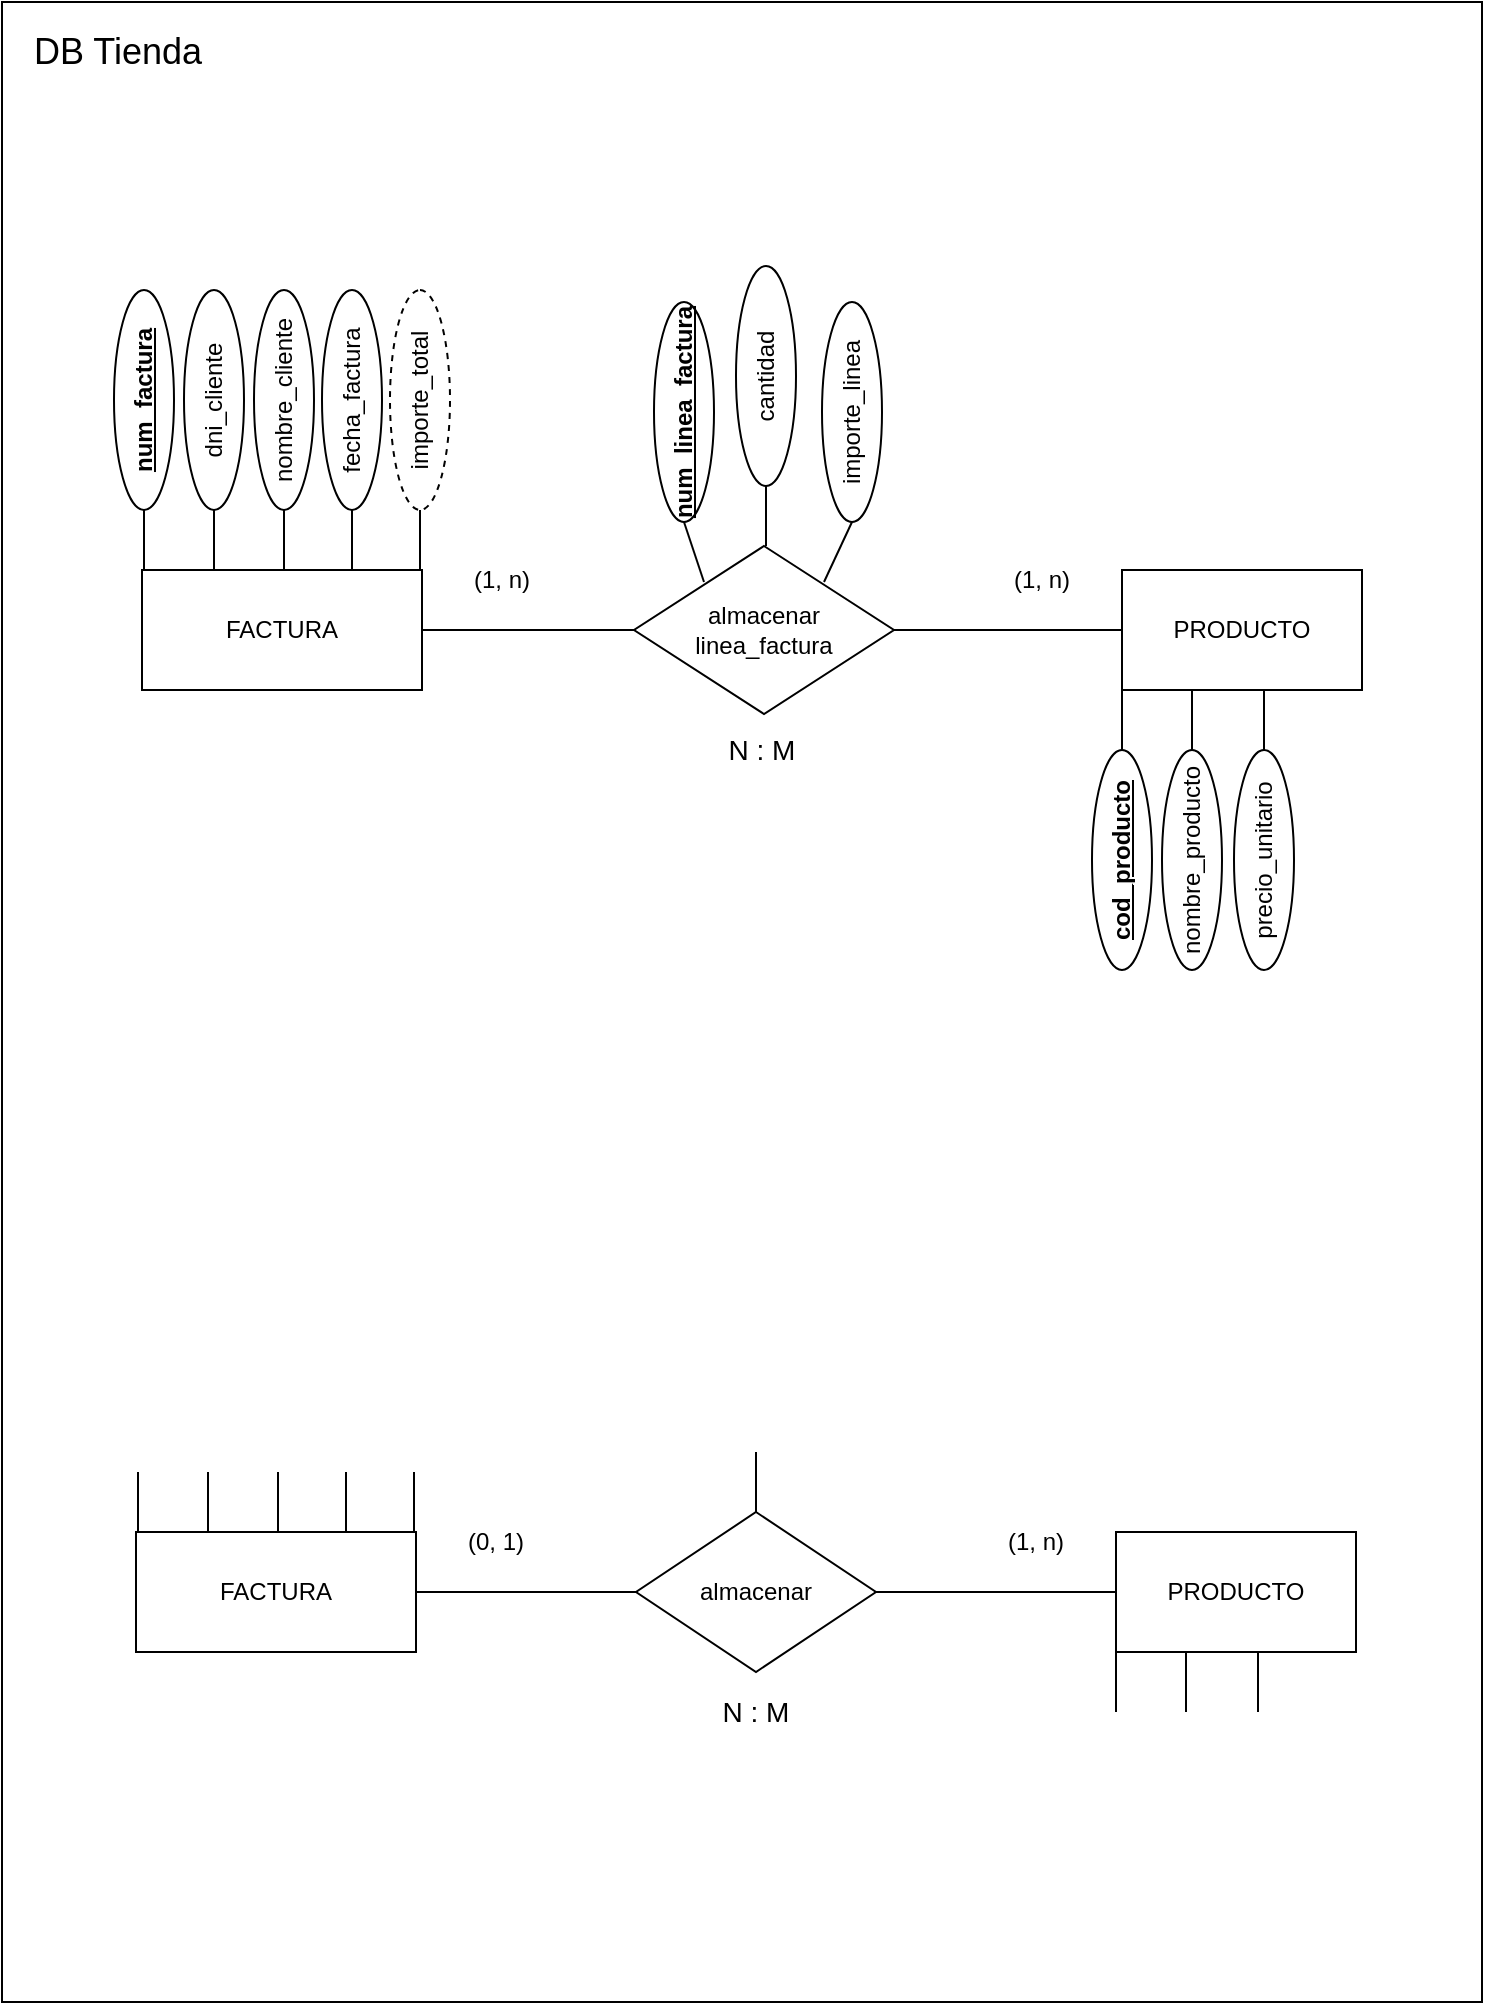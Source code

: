 <mxfile version="24.8.4">
  <diagram name="Página-1" id="0LtnSC1S1MljCSVt5p4q">
    <mxGraphModel dx="1434" dy="754" grid="1" gridSize="10" guides="1" tooltips="1" connect="0" arrows="1" fold="1" page="1" pageScale="1" pageWidth="827" pageHeight="1169" math="0" shadow="0">
      <root>
        <mxCell id="0" />
        <mxCell id="1" parent="0" />
        <mxCell id="zIQO2QtqG7fg5_mSGysL-1" value="" style="rounded=0;whiteSpace=wrap;html=1;" parent="1" vertex="1">
          <mxGeometry x="44" y="80" width="740" height="1000" as="geometry" />
        </mxCell>
        <mxCell id="zIQO2QtqG7fg5_mSGysL-7" style="edgeStyle=orthogonalEdgeStyle;rounded=0;orthogonalLoop=1;jettySize=auto;html=1;entryX=0;entryY=0.5;entryDx=0;entryDy=0;endArrow=none;endFill=0;" parent="1" source="zIQO2QtqG7fg5_mSGysL-2" target="zIQO2QtqG7fg5_mSGysL-4" edge="1">
          <mxGeometry relative="1" as="geometry" />
        </mxCell>
        <mxCell id="zIQO2QtqG7fg5_mSGysL-2" value="FACTURA" style="rounded=0;whiteSpace=wrap;html=1;" parent="1" vertex="1">
          <mxGeometry x="114" y="364" width="140" height="60" as="geometry" />
        </mxCell>
        <mxCell id="zIQO2QtqG7fg5_mSGysL-3" value="PRODUCTO" style="rounded=0;whiteSpace=wrap;html=1;" parent="1" vertex="1">
          <mxGeometry x="604" y="364" width="120" height="60" as="geometry" />
        </mxCell>
        <mxCell id="zIQO2QtqG7fg5_mSGysL-9" style="edgeStyle=orthogonalEdgeStyle;rounded=0;orthogonalLoop=1;jettySize=auto;html=1;entryX=0;entryY=0.5;entryDx=0;entryDy=0;endArrow=none;endFill=0;" parent="1" source="zIQO2QtqG7fg5_mSGysL-4" target="zIQO2QtqG7fg5_mSGysL-3" edge="1">
          <mxGeometry relative="1" as="geometry" />
        </mxCell>
        <mxCell id="zIQO2QtqG7fg5_mSGysL-4" value="almacenar&lt;br&gt;linea_factura" style="rhombus;whiteSpace=wrap;html=1;rounded=0;" parent="1" vertex="1">
          <mxGeometry x="360" y="352" width="130" height="84" as="geometry" />
        </mxCell>
        <mxCell id="zIQO2QtqG7fg5_mSGysL-14" value="" style="endArrow=none;html=1;rounded=0;entryX=0;entryY=0.5;entryDx=0;entryDy=0;" parent="1" target="zIQO2QtqG7fg5_mSGysL-15" edge="1">
          <mxGeometry width="50" height="50" relative="1" as="geometry">
            <mxPoint x="115" y="364" as="sourcePoint" />
            <mxPoint x="115" y="339" as="targetPoint" />
          </mxGeometry>
        </mxCell>
        <mxCell id="zIQO2QtqG7fg5_mSGysL-15" value="&lt;b&gt;&lt;u&gt;num_factura&lt;/u&gt;&lt;/b&gt;" style="ellipse;whiteSpace=wrap;html=1;rotation=-90;" parent="1" vertex="1">
          <mxGeometry x="60" y="264" width="110" height="30" as="geometry" />
        </mxCell>
        <mxCell id="zIQO2QtqG7fg5_mSGysL-16" value="" style="endArrow=none;html=1;rounded=0;entryX=0;entryY=0.5;entryDx=0;entryDy=0;" parent="1" edge="1">
          <mxGeometry width="50" height="50" relative="1" as="geometry">
            <mxPoint x="150" y="364" as="sourcePoint" />
            <mxPoint x="150" y="334" as="targetPoint" />
          </mxGeometry>
        </mxCell>
        <mxCell id="zIQO2QtqG7fg5_mSGysL-17" value="dni_cliente" style="ellipse;whiteSpace=wrap;html=1;rotation=-90;" parent="1" vertex="1">
          <mxGeometry x="95" y="264" width="110" height="30" as="geometry" />
        </mxCell>
        <mxCell id="zIQO2QtqG7fg5_mSGysL-18" value="" style="endArrow=none;html=1;rounded=0;entryX=0;entryY=0.5;entryDx=0;entryDy=0;" parent="1" target="zIQO2QtqG7fg5_mSGysL-19" edge="1">
          <mxGeometry width="50" height="50" relative="1" as="geometry">
            <mxPoint x="185" y="364" as="sourcePoint" />
            <mxPoint x="185" y="339" as="targetPoint" />
          </mxGeometry>
        </mxCell>
        <mxCell id="zIQO2QtqG7fg5_mSGysL-19" value="nombre_cliente" style="ellipse;whiteSpace=wrap;html=1;rotation=-90;" parent="1" vertex="1">
          <mxGeometry x="130" y="264" width="110" height="30" as="geometry" />
        </mxCell>
        <mxCell id="zIQO2QtqG7fg5_mSGysL-20" value="" style="endArrow=none;html=1;rounded=0;entryX=0;entryY=0.5;entryDx=0;entryDy=0;" parent="1" target="zIQO2QtqG7fg5_mSGysL-21" edge="1">
          <mxGeometry width="50" height="50" relative="1" as="geometry">
            <mxPoint x="219" y="364" as="sourcePoint" />
            <mxPoint x="219" y="339" as="targetPoint" />
          </mxGeometry>
        </mxCell>
        <mxCell id="zIQO2QtqG7fg5_mSGysL-21" value="fecha_factura" style="ellipse;whiteSpace=wrap;html=1;rotation=-90;" parent="1" vertex="1">
          <mxGeometry x="164" y="264" width="110" height="30" as="geometry" />
        </mxCell>
        <mxCell id="zIQO2QtqG7fg5_mSGysL-23" value="" style="endArrow=none;html=1;rounded=0;entryX=0;entryY=0.5;entryDx=0;entryDy=0;" parent="1" target="zIQO2QtqG7fg5_mSGysL-24" edge="1">
          <mxGeometry width="50" height="50" relative="1" as="geometry">
            <mxPoint x="253" y="364" as="sourcePoint" />
            <mxPoint x="253" y="339" as="targetPoint" />
          </mxGeometry>
        </mxCell>
        <mxCell id="zIQO2QtqG7fg5_mSGysL-24" value="importe_total" style="ellipse;whiteSpace=wrap;html=1;rotation=-90;dashed=1;" parent="1" vertex="1">
          <mxGeometry x="198" y="264" width="110" height="30" as="geometry" />
        </mxCell>
        <mxCell id="zIQO2QtqG7fg5_mSGysL-27" value="" style="endArrow=none;html=1;rounded=0;entryX=0;entryY=0.5;entryDx=0;entryDy=0;" parent="1" edge="1">
          <mxGeometry width="50" height="50" relative="1" as="geometry">
            <mxPoint x="604" y="454" as="sourcePoint" />
            <mxPoint x="604" y="424" as="targetPoint" />
          </mxGeometry>
        </mxCell>
        <mxCell id="zIQO2QtqG7fg5_mSGysL-28" value="&lt;b&gt;&lt;u&gt;cod_producto&lt;/u&gt;&lt;/b&gt;" style="ellipse;whiteSpace=wrap;html=1;rotation=-90;" parent="1" vertex="1">
          <mxGeometry x="549" y="494" width="110" height="30" as="geometry" />
        </mxCell>
        <mxCell id="zIQO2QtqG7fg5_mSGysL-29" value="" style="endArrow=none;html=1;rounded=0;entryX=0;entryY=0.5;entryDx=0;entryDy=0;" parent="1" edge="1">
          <mxGeometry width="50" height="50" relative="1" as="geometry">
            <mxPoint x="639" y="454" as="sourcePoint" />
            <mxPoint x="639" y="424" as="targetPoint" />
          </mxGeometry>
        </mxCell>
        <mxCell id="zIQO2QtqG7fg5_mSGysL-30" value="nombre_producto" style="ellipse;whiteSpace=wrap;html=1;rotation=-90;" parent="1" vertex="1">
          <mxGeometry x="584" y="494" width="110" height="30" as="geometry" />
        </mxCell>
        <mxCell id="zIQO2QtqG7fg5_mSGysL-31" value="" style="endArrow=none;html=1;rounded=0;entryX=0;entryY=0.5;entryDx=0;entryDy=0;" parent="1" edge="1">
          <mxGeometry width="50" height="50" relative="1" as="geometry">
            <mxPoint x="675" y="454" as="sourcePoint" />
            <mxPoint x="675" y="424" as="targetPoint" />
          </mxGeometry>
        </mxCell>
        <mxCell id="zIQO2QtqG7fg5_mSGysL-32" value="precio_unitario" style="ellipse;whiteSpace=wrap;html=1;rotation=-90;" parent="1" vertex="1">
          <mxGeometry x="620" y="494" width="110" height="30" as="geometry" />
        </mxCell>
        <mxCell id="zIQO2QtqG7fg5_mSGysL-33" value="&lt;font style=&quot;font-size: 14px;&quot;&gt;N : M&lt;/font&gt;" style="text;html=1;align=center;verticalAlign=middle;whiteSpace=wrap;rounded=0;" parent="1" vertex="1">
          <mxGeometry x="389" y="434" width="70" height="40" as="geometry" />
        </mxCell>
        <mxCell id="zIQO2QtqG7fg5_mSGysL-34" value="(1, n)" style="text;html=1;align=center;verticalAlign=middle;whiteSpace=wrap;rounded=0;" parent="1" vertex="1">
          <mxGeometry x="264" y="354" width="60" height="30" as="geometry" />
        </mxCell>
        <mxCell id="zIQO2QtqG7fg5_mSGysL-35" value="(1, n)" style="text;html=1;align=center;verticalAlign=middle;whiteSpace=wrap;rounded=0;" parent="1" vertex="1">
          <mxGeometry x="534" y="354" width="60" height="30" as="geometry" />
        </mxCell>
        <mxCell id="zIQO2QtqG7fg5_mSGysL-36" style="edgeStyle=orthogonalEdgeStyle;rounded=0;orthogonalLoop=1;jettySize=auto;html=1;entryX=0;entryY=0.5;entryDx=0;entryDy=0;endArrow=none;endFill=0;" parent="1" source="zIQO2QtqG7fg5_mSGysL-37" target="zIQO2QtqG7fg5_mSGysL-40" edge="1">
          <mxGeometry relative="1" as="geometry" />
        </mxCell>
        <mxCell id="zIQO2QtqG7fg5_mSGysL-37" value="FACTURA" style="rounded=0;whiteSpace=wrap;html=1;" parent="1" vertex="1">
          <mxGeometry x="111" y="845" width="140" height="60" as="geometry" />
        </mxCell>
        <mxCell id="zIQO2QtqG7fg5_mSGysL-38" value="PRODUCTO" style="rounded=0;whiteSpace=wrap;html=1;" parent="1" vertex="1">
          <mxGeometry x="601" y="845" width="120" height="60" as="geometry" />
        </mxCell>
        <mxCell id="zIQO2QtqG7fg5_mSGysL-39" style="edgeStyle=orthogonalEdgeStyle;rounded=0;orthogonalLoop=1;jettySize=auto;html=1;entryX=0;entryY=0.5;entryDx=0;entryDy=0;endArrow=none;endFill=0;" parent="1" source="zIQO2QtqG7fg5_mSGysL-40" target="zIQO2QtqG7fg5_mSGysL-38" edge="1">
          <mxGeometry relative="1" as="geometry" />
        </mxCell>
        <mxCell id="zIQO2QtqG7fg5_mSGysL-40" value="almacenar" style="rhombus;whiteSpace=wrap;html=1;rounded=0;" parent="1" vertex="1">
          <mxGeometry x="361" y="835" width="120" height="80" as="geometry" />
        </mxCell>
        <mxCell id="zIQO2QtqG7fg5_mSGysL-41" value="" style="endArrow=none;html=1;rounded=0;entryX=0;entryY=0.5;entryDx=0;entryDy=0;" parent="1" edge="1">
          <mxGeometry width="50" height="50" relative="1" as="geometry">
            <mxPoint x="421" y="835" as="sourcePoint" />
            <mxPoint x="421" y="805" as="targetPoint" />
          </mxGeometry>
        </mxCell>
        <mxCell id="zIQO2QtqG7fg5_mSGysL-43" value="" style="endArrow=none;html=1;rounded=0;entryX=0;entryY=0.5;entryDx=0;entryDy=0;" parent="1" edge="1">
          <mxGeometry width="50" height="50" relative="1" as="geometry">
            <mxPoint x="112" y="845" as="sourcePoint" />
            <mxPoint x="112" y="815" as="targetPoint" />
          </mxGeometry>
        </mxCell>
        <mxCell id="zIQO2QtqG7fg5_mSGysL-45" value="" style="endArrow=none;html=1;rounded=0;entryX=0;entryY=0.5;entryDx=0;entryDy=0;" parent="1" edge="1">
          <mxGeometry width="50" height="50" relative="1" as="geometry">
            <mxPoint x="147" y="845" as="sourcePoint" />
            <mxPoint x="147" y="815" as="targetPoint" />
          </mxGeometry>
        </mxCell>
        <mxCell id="zIQO2QtqG7fg5_mSGysL-47" value="" style="endArrow=none;html=1;rounded=0;entryX=0;entryY=0.5;entryDx=0;entryDy=0;" parent="1" edge="1">
          <mxGeometry width="50" height="50" relative="1" as="geometry">
            <mxPoint x="182" y="845" as="sourcePoint" />
            <mxPoint x="182" y="815" as="targetPoint" />
          </mxGeometry>
        </mxCell>
        <mxCell id="zIQO2QtqG7fg5_mSGysL-49" value="" style="endArrow=none;html=1;rounded=0;entryX=0;entryY=0.5;entryDx=0;entryDy=0;" parent="1" edge="1">
          <mxGeometry width="50" height="50" relative="1" as="geometry">
            <mxPoint x="216" y="845" as="sourcePoint" />
            <mxPoint x="216" y="815" as="targetPoint" />
          </mxGeometry>
        </mxCell>
        <mxCell id="zIQO2QtqG7fg5_mSGysL-51" value="" style="endArrow=none;html=1;rounded=0;entryX=0;entryY=0.5;entryDx=0;entryDy=0;" parent="1" edge="1">
          <mxGeometry width="50" height="50" relative="1" as="geometry">
            <mxPoint x="250" y="845" as="sourcePoint" />
            <mxPoint x="250" y="815" as="targetPoint" />
          </mxGeometry>
        </mxCell>
        <mxCell id="zIQO2QtqG7fg5_mSGysL-53" value="" style="endArrow=none;html=1;rounded=0;entryX=0;entryY=0.5;entryDx=0;entryDy=0;" parent="1" edge="1">
          <mxGeometry width="50" height="50" relative="1" as="geometry">
            <mxPoint x="601" y="935" as="sourcePoint" />
            <mxPoint x="601" y="905" as="targetPoint" />
          </mxGeometry>
        </mxCell>
        <mxCell id="zIQO2QtqG7fg5_mSGysL-55" value="" style="endArrow=none;html=1;rounded=0;entryX=0;entryY=0.5;entryDx=0;entryDy=0;" parent="1" edge="1">
          <mxGeometry width="50" height="50" relative="1" as="geometry">
            <mxPoint x="636" y="935" as="sourcePoint" />
            <mxPoint x="636" y="905" as="targetPoint" />
          </mxGeometry>
        </mxCell>
        <mxCell id="zIQO2QtqG7fg5_mSGysL-57" value="" style="endArrow=none;html=1;rounded=0;entryX=0;entryY=0.5;entryDx=0;entryDy=0;" parent="1" edge="1">
          <mxGeometry width="50" height="50" relative="1" as="geometry">
            <mxPoint x="672" y="935" as="sourcePoint" />
            <mxPoint x="672" y="905" as="targetPoint" />
          </mxGeometry>
        </mxCell>
        <mxCell id="zIQO2QtqG7fg5_mSGysL-59" value="&lt;font style=&quot;font-size: 14px;&quot;&gt;N : M&lt;/font&gt;" style="text;html=1;align=center;verticalAlign=middle;whiteSpace=wrap;rounded=0;" parent="1" vertex="1">
          <mxGeometry x="386" y="915" width="70" height="40" as="geometry" />
        </mxCell>
        <mxCell id="zIQO2QtqG7fg5_mSGysL-60" value="(0, 1)" style="text;html=1;align=center;verticalAlign=middle;whiteSpace=wrap;rounded=0;" parent="1" vertex="1">
          <mxGeometry x="261" y="835" width="60" height="30" as="geometry" />
        </mxCell>
        <mxCell id="zIQO2QtqG7fg5_mSGysL-61" value="(1, n)" style="text;html=1;align=center;verticalAlign=middle;whiteSpace=wrap;rounded=0;" parent="1" vertex="1">
          <mxGeometry x="531" y="835" width="60" height="30" as="geometry" />
        </mxCell>
        <mxCell id="_AfUfkM7JY_zOvTRJxWH-5" value="&lt;font style=&quot;font-size: 18px;&quot;&gt;DB Tienda&lt;/font&gt;" style="text;html=1;align=center;verticalAlign=middle;whiteSpace=wrap;rounded=0;" parent="1" vertex="1">
          <mxGeometry x="54" y="90" width="96" height="30" as="geometry" />
        </mxCell>
        <mxCell id="_AfUfkM7JY_zOvTRJxWH-6" value="" style="endArrow=none;html=1;rounded=0;entryX=0;entryY=0.5;entryDx=0;entryDy=0;" parent="1" target="_AfUfkM7JY_zOvTRJxWH-7" edge="1">
          <mxGeometry width="50" height="50" relative="1" as="geometry">
            <mxPoint x="395" y="370" as="sourcePoint" />
            <mxPoint x="395" y="345" as="targetPoint" />
          </mxGeometry>
        </mxCell>
        <mxCell id="_AfUfkM7JY_zOvTRJxWH-7" value="&lt;b&gt;&lt;u&gt;num_linea_factura&lt;/u&gt;&lt;/b&gt;" style="ellipse;whiteSpace=wrap;html=1;rotation=-90;" parent="1" vertex="1">
          <mxGeometry x="330" y="270" width="110" height="30" as="geometry" />
        </mxCell>
        <mxCell id="_AfUfkM7JY_zOvTRJxWH-8" value="" style="endArrow=none;html=1;rounded=0;entryX=0;entryY=0.5;entryDx=0;entryDy=0;" parent="1" target="_AfUfkM7JY_zOvTRJxWH-9" edge="1">
          <mxGeometry width="50" height="50" relative="1" as="geometry">
            <mxPoint x="426" y="352" as="sourcePoint" />
            <mxPoint x="426" y="327" as="targetPoint" />
          </mxGeometry>
        </mxCell>
        <mxCell id="_AfUfkM7JY_zOvTRJxWH-9" value="cantidad" style="ellipse;whiteSpace=wrap;html=1;rotation=-90;" parent="1" vertex="1">
          <mxGeometry x="371" y="252" width="110" height="30" as="geometry" />
        </mxCell>
        <mxCell id="_AfUfkM7JY_zOvTRJxWH-10" value="" style="endArrow=none;html=1;rounded=0;entryX=0;entryY=0.5;entryDx=0;entryDy=0;" parent="1" target="_AfUfkM7JY_zOvTRJxWH-11" edge="1">
          <mxGeometry width="50" height="50" relative="1" as="geometry">
            <mxPoint x="455" y="370" as="sourcePoint" />
            <mxPoint x="455" y="345" as="targetPoint" />
          </mxGeometry>
        </mxCell>
        <mxCell id="_AfUfkM7JY_zOvTRJxWH-11" value="importe_linea" style="ellipse;whiteSpace=wrap;html=1;rotation=-90;" parent="1" vertex="1">
          <mxGeometry x="414" y="270" width="110" height="30" as="geometry" />
        </mxCell>
      </root>
    </mxGraphModel>
  </diagram>
</mxfile>
